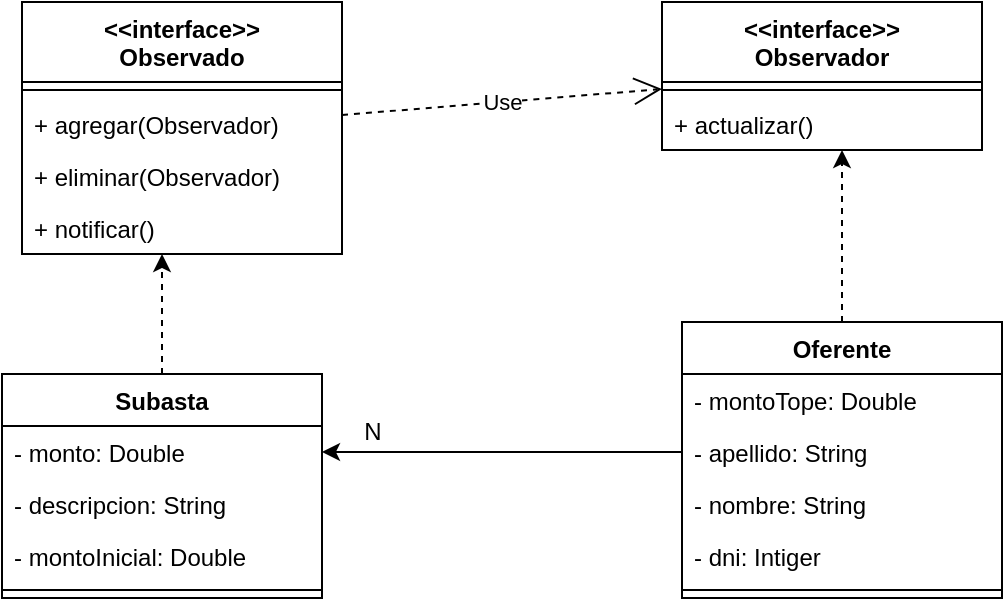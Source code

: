 <mxfile version="20.3.6" type="github">
  <diagram id="Vh6dSovkCAMCP3nAgJ6k" name="Página-1">
    <mxGraphModel dx="914" dy="465" grid="1" gridSize="10" guides="1" tooltips="1" connect="1" arrows="1" fold="1" page="1" pageScale="1" pageWidth="827" pageHeight="1169" math="0" shadow="0">
      <root>
        <mxCell id="0" />
        <mxCell id="1" parent="0" />
        <mxCell id="kCltGR6yr2n2U6yWMvVd-27" style="edgeStyle=orthogonalEdgeStyle;rounded=0;orthogonalLoop=1;jettySize=auto;html=1;dashed=1;" edge="1" parent="1" source="kCltGR6yr2n2U6yWMvVd-1" target="kCltGR6yr2n2U6yWMvVd-7">
          <mxGeometry relative="1" as="geometry">
            <Array as="points">
              <mxPoint x="180" y="180" />
              <mxPoint x="180" y="180" />
            </Array>
          </mxGeometry>
        </mxCell>
        <mxCell id="kCltGR6yr2n2U6yWMvVd-1" value="Subasta" style="swimlane;fontStyle=1;align=center;verticalAlign=top;childLayout=stackLayout;horizontal=1;startSize=26;horizontalStack=0;resizeParent=1;resizeParentMax=0;resizeLast=0;collapsible=1;marginBottom=0;" vertex="1" parent="1">
          <mxGeometry x="100" y="236" width="160" height="112" as="geometry" />
        </mxCell>
        <mxCell id="kCltGR6yr2n2U6yWMvVd-5" value="- monto: Double" style="text;strokeColor=none;fillColor=none;align=left;verticalAlign=top;spacingLeft=4;spacingRight=4;overflow=hidden;rotatable=0;points=[[0,0.5],[1,0.5]];portConstraint=eastwest;" vertex="1" parent="kCltGR6yr2n2U6yWMvVd-1">
          <mxGeometry y="26" width="160" height="26" as="geometry" />
        </mxCell>
        <mxCell id="kCltGR6yr2n2U6yWMvVd-6" value="- descripcion: String " style="text;strokeColor=none;fillColor=none;align=left;verticalAlign=top;spacingLeft=4;spacingRight=4;overflow=hidden;rotatable=0;points=[[0,0.5],[1,0.5]];portConstraint=eastwest;" vertex="1" parent="kCltGR6yr2n2U6yWMvVd-1">
          <mxGeometry y="52" width="160" height="26" as="geometry" />
        </mxCell>
        <mxCell id="kCltGR6yr2n2U6yWMvVd-2" value="- montoInicial: Double" style="text;strokeColor=none;fillColor=none;align=left;verticalAlign=top;spacingLeft=4;spacingRight=4;overflow=hidden;rotatable=0;points=[[0,0.5],[1,0.5]];portConstraint=eastwest;" vertex="1" parent="kCltGR6yr2n2U6yWMvVd-1">
          <mxGeometry y="78" width="160" height="26" as="geometry" />
        </mxCell>
        <mxCell id="kCltGR6yr2n2U6yWMvVd-3" value="" style="line;strokeWidth=1;fillColor=none;align=left;verticalAlign=middle;spacingTop=-1;spacingLeft=3;spacingRight=3;rotatable=0;labelPosition=right;points=[];portConstraint=eastwest;strokeColor=inherit;" vertex="1" parent="kCltGR6yr2n2U6yWMvVd-1">
          <mxGeometry y="104" width="160" height="8" as="geometry" />
        </mxCell>
        <mxCell id="kCltGR6yr2n2U6yWMvVd-7" value="&lt;&lt;interface&gt;&gt;&#xa;Observado" style="swimlane;fontStyle=1;align=center;verticalAlign=top;childLayout=stackLayout;horizontal=1;startSize=40;horizontalStack=0;resizeParent=1;resizeParentMax=0;resizeLast=0;collapsible=1;marginBottom=0;" vertex="1" parent="1">
          <mxGeometry x="110" y="50" width="160" height="126" as="geometry" />
        </mxCell>
        <mxCell id="kCltGR6yr2n2U6yWMvVd-9" value="" style="line;strokeWidth=1;fillColor=none;align=left;verticalAlign=middle;spacingTop=-1;spacingLeft=3;spacingRight=3;rotatable=0;labelPosition=right;points=[];portConstraint=eastwest;strokeColor=inherit;" vertex="1" parent="kCltGR6yr2n2U6yWMvVd-7">
          <mxGeometry y="40" width="160" height="8" as="geometry" />
        </mxCell>
        <mxCell id="kCltGR6yr2n2U6yWMvVd-15" value="+ agregar(Observador)" style="text;strokeColor=none;fillColor=none;align=left;verticalAlign=top;spacingLeft=4;spacingRight=4;overflow=hidden;rotatable=0;points=[[0,0.5],[1,0.5]];portConstraint=eastwest;" vertex="1" parent="kCltGR6yr2n2U6yWMvVd-7">
          <mxGeometry y="48" width="160" height="26" as="geometry" />
        </mxCell>
        <mxCell id="kCltGR6yr2n2U6yWMvVd-16" value="+ eliminar(Observador)" style="text;strokeColor=none;fillColor=none;align=left;verticalAlign=top;spacingLeft=4;spacingRight=4;overflow=hidden;rotatable=0;points=[[0,0.5],[1,0.5]];portConstraint=eastwest;" vertex="1" parent="kCltGR6yr2n2U6yWMvVd-7">
          <mxGeometry y="74" width="160" height="26" as="geometry" />
        </mxCell>
        <mxCell id="kCltGR6yr2n2U6yWMvVd-10" value="+ notificar()" style="text;strokeColor=none;fillColor=none;align=left;verticalAlign=top;spacingLeft=4;spacingRight=4;overflow=hidden;rotatable=0;points=[[0,0.5],[1,0.5]];portConstraint=eastwest;" vertex="1" parent="kCltGR6yr2n2U6yWMvVd-7">
          <mxGeometry y="100" width="160" height="26" as="geometry" />
        </mxCell>
        <mxCell id="kCltGR6yr2n2U6yWMvVd-11" value="&lt;&lt;interface&gt;&gt;&#xa;Observador" style="swimlane;fontStyle=1;align=center;verticalAlign=top;childLayout=stackLayout;horizontal=1;startSize=40;horizontalStack=0;resizeParent=1;resizeParentMax=0;resizeLast=0;collapsible=1;marginBottom=0;" vertex="1" parent="1">
          <mxGeometry x="430" y="50" width="160" height="74" as="geometry" />
        </mxCell>
        <mxCell id="kCltGR6yr2n2U6yWMvVd-13" value="" style="line;strokeWidth=1;fillColor=none;align=left;verticalAlign=middle;spacingTop=-1;spacingLeft=3;spacingRight=3;rotatable=0;labelPosition=right;points=[];portConstraint=eastwest;strokeColor=inherit;" vertex="1" parent="kCltGR6yr2n2U6yWMvVd-11">
          <mxGeometry y="40" width="160" height="8" as="geometry" />
        </mxCell>
        <mxCell id="kCltGR6yr2n2U6yWMvVd-14" value="+ actualizar()" style="text;strokeColor=none;fillColor=none;align=left;verticalAlign=top;spacingLeft=4;spacingRight=4;overflow=hidden;rotatable=0;points=[[0,0.5],[1,0.5]];portConstraint=eastwest;" vertex="1" parent="kCltGR6yr2n2U6yWMvVd-11">
          <mxGeometry y="48" width="160" height="26" as="geometry" />
        </mxCell>
        <mxCell id="kCltGR6yr2n2U6yWMvVd-26" style="edgeStyle=orthogonalEdgeStyle;rounded=0;orthogonalLoop=1;jettySize=auto;html=1;dashed=1;" edge="1" parent="1" source="kCltGR6yr2n2U6yWMvVd-17" target="kCltGR6yr2n2U6yWMvVd-11">
          <mxGeometry relative="1" as="geometry">
            <Array as="points">
              <mxPoint x="520" y="150" />
              <mxPoint x="520" y="150" />
            </Array>
          </mxGeometry>
        </mxCell>
        <mxCell id="kCltGR6yr2n2U6yWMvVd-17" value="Oferente" style="swimlane;fontStyle=1;align=center;verticalAlign=top;childLayout=stackLayout;horizontal=1;startSize=26;horizontalStack=0;resizeParent=1;resizeParentMax=0;resizeLast=0;collapsible=1;marginBottom=0;" vertex="1" parent="1">
          <mxGeometry x="440" y="210" width="160" height="138" as="geometry" />
        </mxCell>
        <mxCell id="kCltGR6yr2n2U6yWMvVd-18" value="- montoTope: Double" style="text;strokeColor=none;fillColor=none;align=left;verticalAlign=top;spacingLeft=4;spacingRight=4;overflow=hidden;rotatable=0;points=[[0,0.5],[1,0.5]];portConstraint=eastwest;" vertex="1" parent="kCltGR6yr2n2U6yWMvVd-17">
          <mxGeometry y="26" width="160" height="26" as="geometry" />
        </mxCell>
        <mxCell id="kCltGR6yr2n2U6yWMvVd-22" value="- apellido: String " style="text;strokeColor=none;fillColor=none;align=left;verticalAlign=top;spacingLeft=4;spacingRight=4;overflow=hidden;rotatable=0;points=[[0,0.5],[1,0.5]];portConstraint=eastwest;" vertex="1" parent="kCltGR6yr2n2U6yWMvVd-17">
          <mxGeometry y="52" width="160" height="26" as="geometry" />
        </mxCell>
        <mxCell id="kCltGR6yr2n2U6yWMvVd-19" value="- nombre: String " style="text;strokeColor=none;fillColor=none;align=left;verticalAlign=top;spacingLeft=4;spacingRight=4;overflow=hidden;rotatable=0;points=[[0,0.5],[1,0.5]];portConstraint=eastwest;" vertex="1" parent="kCltGR6yr2n2U6yWMvVd-17">
          <mxGeometry y="78" width="160" height="26" as="geometry" />
        </mxCell>
        <mxCell id="kCltGR6yr2n2U6yWMvVd-20" value="- dni: Intiger" style="text;strokeColor=none;fillColor=none;align=left;verticalAlign=top;spacingLeft=4;spacingRight=4;overflow=hidden;rotatable=0;points=[[0,0.5],[1,0.5]];portConstraint=eastwest;" vertex="1" parent="kCltGR6yr2n2U6yWMvVd-17">
          <mxGeometry y="104" width="160" height="26" as="geometry" />
        </mxCell>
        <mxCell id="kCltGR6yr2n2U6yWMvVd-21" value="" style="line;strokeWidth=1;fillColor=none;align=left;verticalAlign=middle;spacingTop=-1;spacingLeft=3;spacingRight=3;rotatable=0;labelPosition=right;points=[];portConstraint=eastwest;strokeColor=inherit;" vertex="1" parent="kCltGR6yr2n2U6yWMvVd-17">
          <mxGeometry y="130" width="160" height="8" as="geometry" />
        </mxCell>
        <mxCell id="kCltGR6yr2n2U6yWMvVd-23" style="edgeStyle=orthogonalEdgeStyle;rounded=0;orthogonalLoop=1;jettySize=auto;html=1;" edge="1" parent="1" source="kCltGR6yr2n2U6yWMvVd-22" target="kCltGR6yr2n2U6yWMvVd-1">
          <mxGeometry relative="1" as="geometry">
            <Array as="points">
              <mxPoint x="320" y="275" />
              <mxPoint x="320" y="275" />
            </Array>
          </mxGeometry>
        </mxCell>
        <mxCell id="kCltGR6yr2n2U6yWMvVd-24" value="N" style="text;html=1;align=center;verticalAlign=middle;resizable=0;points=[];autosize=1;strokeColor=none;fillColor=none;" vertex="1" parent="1">
          <mxGeometry x="270" y="250" width="30" height="30" as="geometry" />
        </mxCell>
        <mxCell id="kCltGR6yr2n2U6yWMvVd-29" value="Use" style="endArrow=open;endSize=12;dashed=1;html=1;rounded=0;" edge="1" parent="1" source="kCltGR6yr2n2U6yWMvVd-7" target="kCltGR6yr2n2U6yWMvVd-11">
          <mxGeometry width="160" relative="1" as="geometry">
            <mxPoint x="330" y="220" as="sourcePoint" />
            <mxPoint x="490" y="220" as="targetPoint" />
            <Array as="points" />
          </mxGeometry>
        </mxCell>
      </root>
    </mxGraphModel>
  </diagram>
</mxfile>
